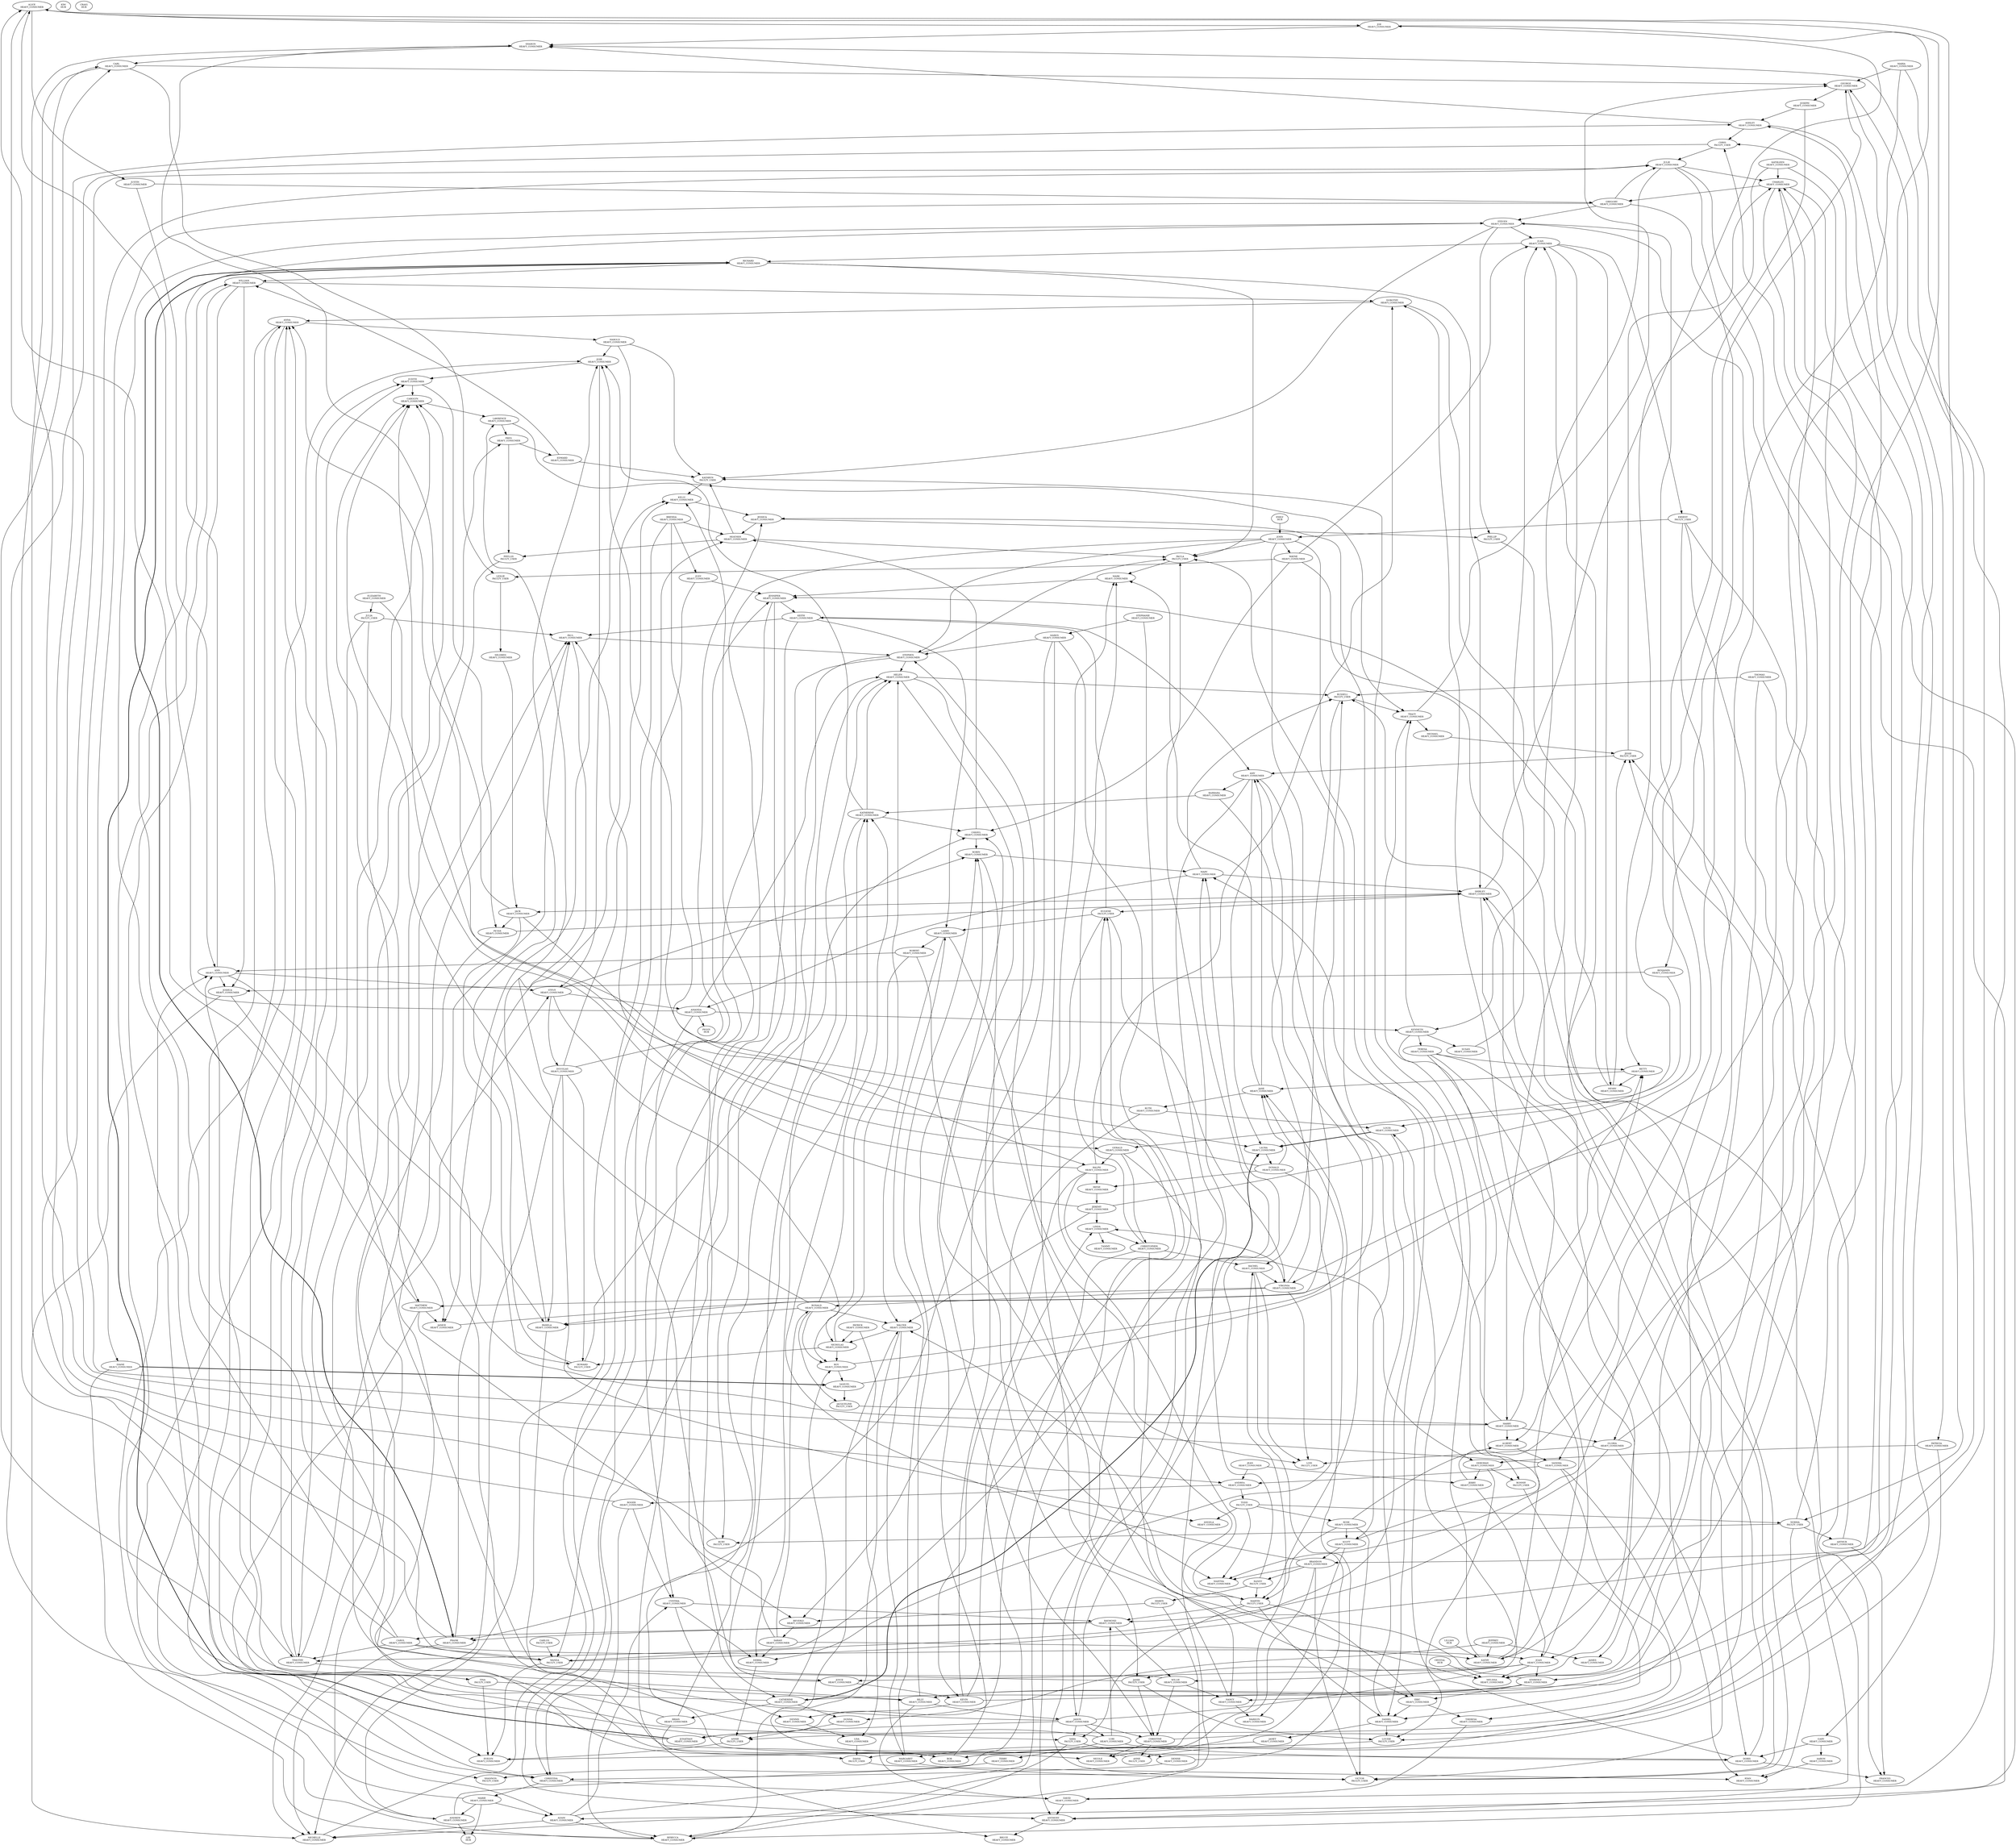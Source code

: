 // Template
digraph {
	overlap=scale
	"0xD366B85B43" [label="ALICE
HEAVY_CONSUMER" fontsize=8]
	"0xC0E2A622C1" [label="BOB
HEAVY_CONSUMER" fontsize=8]
	"0x0F51ECFBCD" [label="CAROL
HEAVY_CONSUMER" fontsize=8]
	"0x18C5C05C12" [label="JAMES
HEAVY_CONSUMER" fontsize=8]
	"0xE778B82B1A" [label="JOHN
HEAVY_CONSUMER" fontsize=8]
	"0x2A704B49C5" [label="ROBERT
HEAVY_CONSUMER" fontsize=8]
	"0x4780D26001" [label="MICHAEL
HEAVY_CONSUMER" fontsize=8]
	"0x734E40A264" [label="MARY
HEAVY_CONSUMER" fontsize=8]
	"0xADCCAB46E0" [label="WILLIAM
HEAVY_CONSUMER" fontsize=8]
	"0x2C80447B43" [label="DAVID
HEAVY_CONSUMER" fontsize=8]
	"0x684997ECF1" [label="RICHARD
HEAVY_CONSUMER" fontsize=8]
	"0x9D87033DCE" [label="CHARLES
HEAVY_CONSUMER" fontsize=8]
	"0xD525B446BB" [label="JOSEPH
HEAVY_CONSUMER" fontsize=8]
	"0x3F39F49FCE" [label="THOMAS
HEAVY_CONSUMER" fontsize=8]
	"0xFBB3C588C2" [label="PATRICIA
HEAVY_CONSUMER" fontsize=8]
	"0x6BF84F10E5" [label="CHRISTOPHER
HEAVY_CONSUMER" fontsize=8]
	"0x1A48470455" [label="LINDA
HEAVY_CONSUMER" fontsize=8]
	"0x1CD96813A0" [label="BARBARA
HEAVY_CONSUMER" fontsize=8]
	"0x7DF0B815D8" [label="DANIEL
HEAVY_CONSUMER" fontsize=8]
	"0xA2957E8740" [label="PAUL
HEAVY_CONSUMER" fontsize=8]
	"0x23705352C1" [label="MARK
HEAVY_CONSUMER" fontsize=8]
	"0xE0EED69661" [label="ELIZABETH
HEAVY_CONSUMER" fontsize=8]
	"0xCD774EEEA6" [label="DONALD
HEAVY_CONSUMER" fontsize=8]
	"0xA22B2DBB5C" [label="JENNIFER
HEAVY_CONSUMER" fontsize=8]
	"0xF182C236B1" [label="GEORGE
HEAVY_CONSUMER" fontsize=8]
	"0xBE207C77E1" [label="MARIA
HEAVY_CONSUMER" fontsize=8]
	"0xD23D9F93E2" [label="KENNETH
HEAVY_CONSUMER" fontsize=8]
	"0x1DD3CD52E9" [label="SUSAN
HEAVY_CONSUMER" fontsize=8]
	"0x73AE3304F2" [label="STEVEN
HEAVY_CONSUMER" fontsize=8]
	"0x8458A24F33" [label="EDWARD
HEAVY_CONSUMER" fontsize=8]
	"0x0A9A934122" [label="MARGARET
HEAVY_CONSUMER" fontsize=8]
	"0xA6DBD9EFA5" [label="BRIAN
HEAVY_CONSUMER" fontsize=8]
	"0x46488B9C3D" [label="RONALD
HEAVY_CONSUMER" fontsize=8]
	"0x00A2D30DE5" [label="DOROTHY
HEAVY_CONSUMER" fontsize=8]
	"0x180705AFD7" [label="ANTHONY
HEAVY_CONSUMER" fontsize=8]
	"0x1AA098FF9C" [label="LISA
HEAVY_CONSUMER" fontsize=8]
	"0x200824A4FE" [label="KEVIN
HEAVY_CONSUMER" fontsize=8]
	"0xDD2D5FF291" [label="NANCY
HEAVY_CONSUMER" fontsize=8]
	"0x63C9D028D6" [label="KAREN
HEAVY_CONSUMER" fontsize=8]
	"0xC93E71C8D7" [label="BETTY
HEAVY_CONSUMER" fontsize=8]
	"0x81D1F1768D" [label="HELEN
HEAVY_CONSUMER" fontsize=8]
	"0x54137FCB9A" [label="JASON
HEAVY_CONSUMER" fontsize=8]
	"0x7B23CBC8F7" [label="MATTHEW
HEAVY_CONSUMER" fontsize=8]
	"0xD39E8FE2EA" [label="GARY
HEAVY_CONSUMER" fontsize=8]
	"0xD7C555723F" [label="TIMOTHY
HEAVY_CONSUMER" fontsize=8]
	"0x77C21BC57E" [label="SANDRA
HEAVY_CONSUMER" fontsize=8]
	"0x533F4274F5" [label="JOSE
HEAVY_CONSUMER" fontsize=8]
	"0x812F6C76FC" [label="LARRY
HEAVY_CONSUMER" fontsize=8]
	"0xE0D4133463" [label="JEFFREY
HEAVY_CONSUMER" fontsize=8]
	"0x1D8774D358" [label="FRANK
HEAVY_CONSUMER" fontsize=8]
	"0x0AF130406C" [label="DONNA
HEAVY_CONSUMER" fontsize=8]
	"0xDB08DDC292" [label="RUTH
HEAVY_CONSUMER" fontsize=8]
	"0x68BCFCE4D8" [label="SCOTT
HEAVY_CONSUMER" fontsize=8]
	"0xB8F7F8839B" [label="ERIC
HEAVY_CONSUMER" fontsize=8]
	"0x6A34F9A61C" [label="STEPHEN
HEAVY_CONSUMER" fontsize=8]
	"0xFB3552EBF4" [label="ANDREW
HEAVY_CONSUMER" fontsize=8]
	"0xBDB6E0CAD8" [label="SHARON
HEAVY_CONSUMER" fontsize=8]
	"0xF8D8CEE994" [label="MICHELLE
HEAVY_CONSUMER" fontsize=8]
	"0x79A0DA139E" [label="LAURA
HEAVY_CONSUMER" fontsize=8]
	"0x60560C6BF2" [label="SARAH
HEAVY_CONSUMER" fontsize=8]
	"0x134CA5F82D" [label="KIMBERLY
HEAVY_CONSUMER" fontsize=8]
	"0x7F25856B4B" [label="DEBORAH
HEAVY_CONSUMER" fontsize=8]
	"0x11CB21C84B" [label="JESSICA
HEAVY_CONSUMER" fontsize=8]
	"0x810093060A" [label="RAYMOND
HEAVY_CONSUMER" fontsize=8]
	"0xABA527A541" [label="SHIRLEY
HEAVY_CONSUMER" fontsize=8]
	"0x70406C8061" [label="CYNTHIA
HEAVY_CONSUMER" fontsize=8]
	"0xF335FB9DD5" [label="ANGELA
HEAVY_CONSUMER" fontsize=8]
	"0xD42E296DC8" [label="MELISSA
HEAVY_CONSUMER" fontsize=8]
	"0x06D61CF1DC" [label="BRENDA
HEAVY_CONSUMER" fontsize=8]
	"0x3749A58D74" [label="AMY
HEAVY_CONSUMER" fontsize=8]
	"0x90F25F5E7B" [label="JERRY
HEAVY_CONSUMER" fontsize=8]
	"0x591F7271F5" [label="GREGORY
HEAVY_CONSUMER" fontsize=8]
	"0xF0B6F5AC29" [label="ANNA
HEAVY_CONSUMER" fontsize=8]
	"0xA76A3C0C75" [label="JOSHUA
HEAVY_CONSUMER" fontsize=8]
	"0xFA7386326D" [label="VIRGINIA
HEAVY_CONSUMER" fontsize=8]
	"0xFAFEE7D624" [label="REBECCA
HEAVY_CONSUMER" fontsize=8]
	"0x87FAA41FE7" [label="KATHLEEN
HEAVY_CONSUMER" fontsize=8]
	"0x4A24AF797F" [label="DENNIS
HEAVY_CONSUMER" fontsize=8]
	"0xDFD26354C1" [label="PAMELA
HEAVY_CONSUMER" fontsize=8]
	"0xC0ED0F0008" [label="MARTHA
HEAVY_CONSUMER" fontsize=8]
	"0x6ACB5635BF" [label="DEBRA
HEAVY_CONSUMER" fontsize=8]
	"0x261AB77A93" [label="AMANDA
HEAVY_CONSUMER" fontsize=8]
	"0x35C4290EAC" [label="WALTER
HEAVY_CONSUMER" fontsize=8]
	"0x801329EF0B" [label="STEPHANIE
HEAVY_CONSUMER" fontsize=8]
	"0xF3810D6C14" [label="WILLIE
HEAVY_CONSUMER" fontsize=8]
	"0x0DA23D0825" [label="PATRICK
HEAVY_CONSUMER" fontsize=8]
	"0xFEE5EC406C" [label="TERRY
HEAVY_CONSUMER" fontsize=8]
	"0x59EE00AFD9" [label="CAROLYN
HEAVY_CONSUMER" fontsize=8]
	"0x6FACD464DA" [label="PETER
HEAVY_CONSUMER" fontsize=8]
	"0x83C3767A6D" [label="CHRISTINE
HEAVY_CONSUMER" fontsize=8]
	"0x60007B8FD4" [label="MARIE
HEAVY_CONSUMER" fontsize=8]
	"0x0962A6361E" [label="JANET
HEAVY_CONSUMER" fontsize=8]
	"0xC1DEF28678" [label="FRANCES
HEAVY_CONSUMER" fontsize=8]
	"0x879CED287A" [label="CATHERINE
HEAVY_CONSUMER" fontsize=8]
	"0x6C4E7F1288" [label="HAROLD
HEAVY_CONSUMER" fontsize=8]
	"0x7C599109DE" [label="HENRY
HEAVY_CONSUMER" fontsize=8]
	"0x47A8B02DD8" [label="DOUGLAS
HEAVY_CONSUMER" fontsize=8]
	"0xB14BACA4F6" [label="JOYCE
HEAVY_CONSUMER" fontsize=8]
	"0xED36AEBC68" [label="ANN
HEAVY_CONSUMER" fontsize=8]
	"0xA3228C136F" [label="DIANE
HEAVY_CONSUMER" fontsize=8]
	"0x97D3F4DB84" [label="JEAN
HEAVY_CONSUMER" fontsize=8]
	"0x0A7DEFC4B0" [label="JULIE
HEAVY_CONSUMER" fontsize=8]
	"0xA2B5393F55" [label="CARL
HEAVY_CONSUMER" fontsize=8]
	"0xDB11777009" [label="KELLY
HEAVY_CONSUMER" fontsize=8]
	"0x9613C873DD" [label="HEATHER
HEAVY_CONSUMER" fontsize=8]
	"0x70A36DAB0B" [label="ARTHUR
HEAVY_CONSUMER" fontsize=8]
	"0x2ABA35324E" [label="TERESA
HEAVY_CONSUMER" fontsize=8]
	"0xF8C279298E" [label="GLORIA
HEAVY_CONSUMER" fontsize=8]
	"0x234AC55DFF" [label="DORIS
HEAVY_CONSUMER" fontsize=8]
	"0x8CD495403D" [label="RYAN
HEAVY_CONSUMER" fontsize=8]
	"0x0689B12C2A" [label="JOE
HEAVY_CONSUMER" fontsize=8]
	"0xE4540D452A" [label="ROGER
HEAVY_CONSUMER" fontsize=8]
	"0x5DB5413BB3" [label="EVELYN
HEAVY_CONSUMER" fontsize=8]
	"0x72486E7B2B" [label="JUAN
HEAVY_CONSUMER" fontsize=8]
	"0xFE137C8F7B" [label="ASHLEY
HEAVY_CONSUMER" fontsize=8]
	"0x74519EB4BC" [label="JACK
HEAVY_CONSUMER" fontsize=8]
	"0xD07F17F7F4" [label="CHERYL
HEAVY_CONSUMER" fontsize=8]
	"0x16C09BB6C3" [label="ALBERT
HEAVY_CONSUMER" fontsize=8]
	"0x4E10F23568" [label="JOAN
HEAVY_CONSUMER" fontsize=8]
	"0x53D217E116" [label="MILDRED
HEAVY_CONSUMER" fontsize=8]
	"0x26517837AD" [label="KATHERINE
HEAVY_CONSUMER" fontsize=8]
	"0x72066D4A2F" [label="JUSTIN
HEAVY_CONSUMER" fontsize=8]
	"0x2703D50C82" [label="JONATHAN
HEAVY_CONSUMER" fontsize=8]
	"0x8C9DAFE8F7" [label="GERALD
HEAVY_CONSUMER" fontsize=8]
	"0x02C1DE8CC9" [label="KEITH
HEAVY_CONSUMER" fontsize=8]
	"0x4789DF9BD5" [label="SAMUEL
HEAVY_CONSUMER" fontsize=8]
	"0xF51A9EC9E9" [label="JUDITH
HEAVY_CONSUMER" fontsize=8]
	"0xF5CA8B55BF" [label="ROSE
HEAVY_CONSUMER" fontsize=8]
	"0x40184B5ADB" [label="JANICE
HEAVY_CONSUMER" fontsize=8]
	"0x54EC016F7B" [label="LAWRENCE
HEAVY_CONSUMER" fontsize=8]
	"0xF6C200FF6F" [label="RALPH
HEAVY_CONSUMER" fontsize=8]
	"0x2BD1FBAD09" [label="NICOLE
HEAVY_CONSUMER" fontsize=8]
	"0x741942DCC0" [label="JUDY
HEAVY_CONSUMER" fontsize=8]
	"0xE328E6CA3E" [label="NICHOLAS
HEAVY_CONSUMER" fontsize=8]
	"0xD87175E115" [label="CHRISTINA
HEAVY_CONSUMER" fontsize=8]
	"0xDBE93FC33B" [label="ROY
HEAVY_CONSUMER" fontsize=8]
	"0x85AE79A389" [label="KATHY
HEAVY_CONSUMER" fontsize=8]
	"0x2E7FF8F769" [label="THERESA
HEAVY_CONSUMER" fontsize=8]
	"0x25420254BD" [label="BENJAMIN
HEAVY_CONSUMER" fontsize=8]
	"0x6A296B1970" [label="BEVERLY
HEAVY_CONSUMER" fontsize=8]
	"0x71392D3EF9" [label="DENISE
HEAVY_CONSUMER" fontsize=8]
	"0xDA76A2A190" [label="BRUCE
HEAVY_CONSUMER" fontsize=8]
	"0x1944521D7F" [label="BRANDON
HEAVY_CONSUMER" fontsize=8]
	"0x04DF5E4875" [label="ADAM
HEAVY_CONSUMER" fontsize=8]
	"0x0AF37B866F" [label="TAMMY
HEAVY_CONSUMER" fontsize=8]
	"0x0BC40AB36C" [label="IRENE
HEAVY_CONSUMER" fontsize=8]
	"0x3F5A61E01A" [label="FRED
HEAVY_CONSUMER" fontsize=8]
	"0x46EB05DCE9" [label="BILLY
HEAVY_CONSUMER" fontsize=8]
	"0x9EF1DDDC80" [label="HARRY
HEAVY_CONSUMER" fontsize=8]
	"0x0FEC2F5B79" [label="JANE
HEAVY_CONSUMER" fontsize=8]
	"0xA2526D55B2" [label="WAYNE
HEAVY_CONSUMER" fontsize=8]
	"0xC16ADC7CC0" [label="LOUIS
HEAVY_CONSUMER" fontsize=8]
	"0xFBAC964946" [label="LORI
HEAVY_CONSUMER" fontsize=8]
	"0xCB3826EA0A" [label="STEVE
HEAVY_CONSUMER" fontsize=8]
	"0xAE249EDE31" [label="TRACY
HEAVY_CONSUMER" fontsize=8]
	"0x42CCCA5219" [label="JEREMY
HEAVY_CONSUMER" fontsize=8]
	"0xF66C99D6CB" [label="RACHEL
HEAVY_CONSUMER" fontsize=8]
	"0x7C01D309FC" [label="ANDREA
HEAVY_CONSUMER" fontsize=8]
	"0x0DDDAF15C1" [label="AARON
HEAVY_CONSUMER" fontsize=8]
	"0x56A38682A0" [label="MARILYN
HEAVY_CONSUMER" fontsize=8]
	"0xFE2E6BCC16" [label="ROBIN
HEAVY_CONSUMER" fontsize=8]
	"0x1BA1B25FFA" [label="RANDY
FAULTY_USER" fontsize=8]
	"0x6E5CCBAC90" [label="LESLIE
FAULTY_USER" fontsize=8]
	"0xB929381986" [label="KATHRYN
FAULTY_USER" fontsize=8]
	"0xF78DA9F830" [label="EUGENE
FAULTY_USER" fontsize=8]
	"0xE2A8C07611" [label="HOWARD
FAULTY_USER" fontsize=8]
	"0x9E353CD9D6" [label="CARLOS
FAULTY_USER" fontsize=8]
	"0xC834714162" [label="SARA
FAULTY_USER" fontsize=8]
	"0xADF8DAF431" [label="LOUISE
FAULTY_USER" fontsize=8]
	"0xFB555CF532" [label="JACQUELINE
FAULTY_USER" fontsize=8]
	"0x531E07AB38" [label="ANNE
FAULTY_USER" fontsize=8]
	"0x214C865EEE" [label="WANDA
FAULTY_USER" fontsize=8]
	"0xE77C7FB427" [label="RUSSELL
FAULTY_USER" fontsize=8]
	"0x87A547557A" [label="SHAWN
FAULTY_USER" fontsize=8]
	"0xE19AFDB39D" [label="VICTOR
FAULTY_USER" fontsize=8]
	"0x9D8B8A9062" [label="JULIA
FAULTY_USER" fontsize=8]
	"0x889435E9DE" [label="BONNIE
FAULTY_USER" fontsize=8]
	"0x0C8366705A" [label="RUBY
FAULTY_USER" fontsize=8]
	"0x8B55B63B5D" [label="CHRIS
FAULTY_USER" fontsize=8]
	"0xCDE058FAFE" [label="TINA
FAULTY_USER" fontsize=8]
	"0x81F8715603" [label="LOIS
FAULTY_USER" fontsize=8]
	"0x46B1E16ED2" [label="PHYLLIS
FAULTY_USER" fontsize=8]
	"0xDB56EE5822" [label="JAMIE
FAULTY_USER" fontsize=8]
	"0x1B91B313E1" [label="NORMA
FAULTY_USER" fontsize=8]
	"0xA17F16899B" [label="MARTIN
FAULTY_USER" fontsize=8]
	"0xB97C668EAD" [label="PAULA
FAULTY_USER" fontsize=8]
	"0x0C85EE8804" [label="JESSE
FAULTY_USER" fontsize=8]
	"0x55FE2ADA84" [label="DIANA
FAULTY_USER" fontsize=8]
	"0x43A542F3DD" [label="ANNIE
FAULTY_USER" fontsize=8]
	"0x644681EC5C" [label="SHANNON
FAULTY_USER" fontsize=8]
	"0xDCBBADDD2B" [label="ERNEST
FAULTY_USER" fontsize=8]
	"0x896159A979" [label="TODD
FAULTY_USER" fontsize=8]
	"0x5A0356D504" [label="PHILLIP
FAULTY_USER" fontsize=8]
	"0xCC6C8FB0D5" [label="LEE
HUB" fontsize=8]
	"0xF9CE15AE92" [label="LILLIAN
HUB" fontsize=8]
	"0x2A535A1D77" [label="PEGGY
HUB" fontsize=8]
	"0x4554DA21AC" [label="EMILY
HUB" fontsize=8]
	"0xE1FA8D60FB" [label="CRYSTAL
HUB" fontsize=8]
	"0x39BF449D58" [label="KIM
HUB" fontsize=8]
	"0xC2542A3254" [label="CRAIG
HUB" fontsize=8]
	"0xADCCAB46E0" -> "0x5DB5413BB3" [penwidth=1]
	"0x3749A58D74" -> "0x1CD96813A0" [penwidth=1]
	"0x134CA5F82D" -> "0xB8F7F8839B" [penwidth=1]
	"0x70406C8061" -> "0x810093060A" [penwidth=1]
	"0x47A8B02DD8" -> "0xF8D8CEE994" [penwidth=1]
	"0x46EB05DCE9" -> "0xFE2E6BCC16" [penwidth=1]
	"0x16C09BB6C3" -> "0x77C21BC57E" [penwidth=1]
	"0x8C9DAFE8F7" -> "0xF6C200FF6F" [penwidth=1]
	"0x60007B8FD4" -> "0xA2957E8740" [penwidth=1]
	"0x23705352C1" -> "0xA22B2DBB5C" [penwidth=1]
	"0x83C3767A6D" -> "0x2BD1FBAD09" [penwidth=1]
	"0x6A34F9A61C" -> "0x81D1F1768D" [penwidth=1]
	"0x261AB77A93" -> "0x81D1F1768D" [penwidth=1]
	"0xE77C7FB427" -> "0xAE249EDE31" [penwidth=1]
	"0xFA7386326D" -> "0x7B23CBC8F7" [penwidth=1]
	"0x0BC40AB36C" -> "0x42CCCA5219" [penwidth=1]
	"0x72486E7B2B" -> "0x9EF1DDDC80" [penwidth=1]
	"0x2ABA35324E" -> "0xC93E71C8D7" [penwidth=1]
	"0x1AA098FF9C" -> "0x55FE2ADA84" [penwidth=1]
	"0x0962A6361E" -> "0x0A9A934122" [penwidth=1]
	"0xFAFEE7D624" -> "0x533F4274F5" [penwidth=1]
	"0x4789DF9BD5" -> "0xFB555CF532" [penwidth=1]
	"0xDCBBADDD2B" -> "0xE778B82B1A" [penwidth=1]
	"0x0A7DEFC4B0" -> "0x16C09BB6C3" [penwidth=1]
	"0x1944521D7F" -> "0xC0ED0F0008" [penwidth=1]
	"0x72486E7B2B" -> "0xDCBBADDD2B" [penwidth=1]
	"0x42CCCA5219" -> "0xF182C236B1" [penwidth=1]
	"0xBDB6E0CAD8" -> "0xA2B5393F55" [penwidth=1]
	"0xDCBBADDD2B" -> "0x18C5C05C12" [penwidth=1]
	"0xCD774EEEA6" -> "0x0BC40AB36C" [penwidth=1]
	"0xF78DA9F830" -> "0x02C1DE8CC9" [penwidth=1]
	"0xCD774EEEA6" -> "0x0FEC2F5B79" [penwidth=1]
	"0xFAFEE7D624" -> "0x734E40A264" [penwidth=1]
	"0x7DF0B815D8" -> "0xADF8DAF431" [penwidth=1]
	"0xB97C668EAD" -> "0x23705352C1" [penwidth=1]
	"0x6E5CCBAC90" -> "0x53D217E116" [penwidth=1]
	"0xE4540D452A" -> "0x70406C8061" [penwidth=1]
	"0x896159A979" -> "0x1B91B313E1" [penwidth=1]
	"0x1A48470455" -> "0x0AF37B866F" [penwidth=1]
	"0x0A9A934122" -> "0xE19AFDB39D" [penwidth=1]
	"0x1944521D7F" -> "0x1BA1B25FFA" [penwidth=1]
	"0x63C9D028D6" -> "0x6A34F9A61C" [penwidth=1]
	"0xA2526D55B2" -> "0x72486E7B2B" [penwidth=1]
	"0xF8C279298E" -> "0x810093060A" [penwidth=1]
	"0xD366B85B43" -> "0x72066D4A2F" [penwidth=1]
	"0xE19AFDB39D" -> "0xE77C7FB427" [penwidth=1]
	"0x261AB77A93" -> "0xD23D9F93E2" [penwidth=1]
	"0x0FEC2F5B79" -> "0xDB08DDC292" [penwidth=1]
	"0x46488B9C3D" -> "0xFB555CF532" [penwidth=1]
	"0xF8C279298E" -> "0x81F8715603" [penwidth=1]
	"0x74519EB4BC" -> "0xE2A8C07611" [penwidth=1]
	"0xDB08DDC292" -> "0xC16ADC7CC0" [penwidth=1]
	"0x9D87033DCE" -> "0x46EB05DCE9" [penwidth=1]
	"0xFE137C8F7B" -> "0x8B55B63B5D" [penwidth=1]
	"0x9EF1DDDC80" -> "0x59EE00AFD9" [penwidth=1]
	"0x2703D50C82" -> "0x684997ECF1" [penwidth=2]
	"0x6C4E7F1288" -> "0x533F4274F5" [penwidth=1]
	"0x684997ECF1" -> "0x1D8774D358" [penwidth=2]
	"0xB8F7F8839B" -> "0x2E7FF8F769" [penwidth=1]
	"0x02C1DE8CC9" -> "0x812F6C76FC" [penwidth=1]
	"0xF51A9EC9E9" -> "0x6FACD464DA" [penwidth=1]
	"0xFBB3C588C2" -> "0x7F25856B4B" [penwidth=1]
	"0x26517837AD" -> "0x533F4274F5" [penwidth=1]
	"0xA22B2DBB5C" -> "0xDA76A2A190" [penwidth=1]
	"0x1944521D7F" -> "0x26517837AD" [penwidth=1]
	"0x72066D4A2F" -> "0x591F7271F5" [penwidth=1]
	"0x1CD96813A0" -> "0xA17F16899B" [penwidth=1]
	"0xDB56EE5822" -> "0xADF8DAF431" [penwidth=1]
	"0xFE2E6BCC16" -> "0x734E40A264" [penwidth=1]
	"0x35C4290EAC" -> "0x0A9A934122" [penwidth=1]
	"0x4A24AF797F" -> "0x1AA098FF9C" [penwidth=1]
	"0x896159A979" -> "0xF5CA8B55BF" [penwidth=1]
	"0x26517837AD" -> "0xD07F17F7F4" [penwidth=1]
	"0xCDE058FAFE" -> "0x46EB05DCE9" [penwidth=1]
	"0x0DA23D0825" -> "0x1AA098FF9C" [penwidth=1]
	"0xFBAC964946" -> "0xFEE5EC406C" [penwidth=1]
	"0xD87175E115" -> "0x2C80447B43" [penwidth=1]
	"0xCD774EEEA6" -> "0x6ACB5635BF" [penwidth=1]
	"0xDD2D5FF291" -> "0x56A38682A0" [penwidth=1]
	"0x810093060A" -> "0x0F51ECFBCD" [penwidth=1]
	"0x7B23CBC8F7" -> "0xD87175E115" [penwidth=1]
	"0xFE2E6BCC16" -> "0xB8F7F8839B" [penwidth=1]
	"0xABA527A541" -> "0x0689B12C2A" [penwidth=1]
	"0x04DF5E4875" -> "0xF78DA9F830" [penwidth=1]
	"0x8C9DAFE8F7" -> "0x54137FCB9A" [penwidth=1]
	"0xD23D9F93E2" -> "0x2ABA35324E" [penwidth=1]
	"0x6A296B1970" -> "0x60560C6BF2" [penwidth=1]
	"0x134CA5F82D" -> "0xDD2D5FF291" [penwidth=1]
	"0xA2B5393F55" -> "0xD7C555723F" [penwidth=1]
	"0xA76A3C0C75" -> "0x40184B5ADB" [penwidth=1]
	"0x0F51ECFBCD" -> "0x73AE3304F2" [penwidth=1]
	"0xF5CA8B55BF" -> "0xA17F16899B" [penwidth=1]
	"0x0FEC2F5B79" -> "0x3749A58D74" [penwidth=1]
	"0xF66C99D6CB" -> "0x81F8715603" [penwidth=1]
	"0x4E10F23568" -> "0xB14BACA4F6" [penwidth=1]
	"0x4780D26001" -> "0x0C85EE8804" [penwidth=1]
	"0x7B23CBC8F7" -> "0x40184B5ADB" [penwidth=1]
	"0x3749A58D74" -> "0xD7C555723F" [penwidth=1]
	"0x46EB05DCE9" -> "0xBDB6E0CAD8" [penwidth=1]
	"0x801329EF0B" -> "0x63C9D028D6" [penwidth=1]
	"0xDB08DDC292" -> "0xC0ED0F0008" [penwidth=1]
	"0x77C21BC57E" -> "0x7C01D309FC" [penwidth=1]
	"0xCB3826EA0A" -> "0xE328E6CA3E" [penwidth=1]
	"0xABA527A541" -> "0xF78DA9F830" [penwidth=1]
	"0x741942DCC0" -> "0xA22B2DBB5C" [penwidth=1]
	"0xDCBBADDD2B" -> "0xC1DEF28678" [penwidth=1]
	"0xE0D4133463" -> "0x18C5C05C12" [penwidth=1]
	"0x54137FCB9A" -> "0x83C3767A6D" [penwidth=1]
	"0x06D61CF1DC" -> "0xF6C200FF6F" [penwidth=1]
	"0x46488B9C3D" -> "0x26517837AD" [penwidth=1]
	"0x200824A4FE" -> "0x4A24AF797F" [penwidth=1]
	"0x83C3767A6D" -> "0x8B55B63B5D" [penwidth=1]
	"0x734E40A264" -> "0xE77C7FB427" [penwidth=1]
	"0xF78DA9F830" -> "0xFA7386326D" [penwidth=1]
	"0xD366B85B43" -> "0x1B91B313E1" [penwidth=1]
	"0x2ABA35324E" -> "0x234AC55DFF" [penwidth=1]
	"0x60007B8FD4" -> "0x04DF5E4875" [penwidth=1]
	"0xFB3552EBF4" -> "0x1A48470455" [penwidth=1]
	"0xABA527A541" -> "0x74519EB4BC" [penwidth=1]
	"0x8458A24F33" -> "0xB929381986" [penwidth=1]
	"0x1A48470455" -> "0x6BF84F10E5" [penwidth=1]
	"0x26517837AD" -> "0x81D1F1768D" [penwidth=1]
	"0x134CA5F82D" -> "0x35C4290EAC" [penwidth=1]
	"0xF182C236B1" -> "0xD525B446BB" [penwidth=1]
	"0x1B91B313E1" -> "0x8CD495403D" [penwidth=1]
	"0x734E40A264" -> "0xABA527A541" [penwidth=1]
	"0xFA7386326D" -> "0x81F8715603" [penwidth=1]
	"0xFA7386326D" -> "0x46488B9C3D" [penwidth=1]
	"0xBE207C77E1" -> "0xF182C236B1" [penwidth=1]
	"0x77C21BC57E" -> "0x0A7DEFC4B0" [penwidth=1]
	"0x9613C873DD" -> "0x46B1E16ED2" [penwidth=1]
	"0xDCBBADDD2B" -> "0x531E07AB38" [penwidth=1]
	"0xF0B6F5AC29" -> "0xC834714162" [penwidth=1]
	"0x180705AFD7" -> "0xDA76A2A190" [penwidth=1]
	"0x0F51ECFBCD" -> "0x4E10F23568" [penwidth=1]
	"0xE778B82B1A" -> "0xDFD26354C1" [penwidth=1]
	"0x812F6C76FC" -> "0x35C4290EAC" [penwidth=1]
	"0x60560C6BF2" -> "0x6ACB5635BF" [penwidth=1]
	"0x0A7DEFC4B0" -> "0xD23D9F93E2" [penwidth=1]
	"0xF6C200FF6F" -> "0x00A2D30DE5" [penwidth=1]
	"0xF9CE15AE92" -> "0x85AE79A389" [penwidth=1]
	"0x2C80447B43" -> "0x180705AFD7" [penwidth=1]
	"0xD525B446BB" -> "0xC16ADC7CC0" [penwidth=1]
	"0xAE249EDE31" -> "0x4780D26001" [penwidth=1]
	"0x43A542F3DD" -> "0xED36AEBC68" [penwidth=1]
	"0x1944521D7F" -> "0xE19AFDB39D" [penwidth=1]
	"0x42CCCA5219" -> "0xA2957E8740" [penwidth=1]
	"0xE77C7FB427" -> "0xF66C99D6CB" [penwidth=1]
	"0x3F39F49FCE" -> "0xE77C7FB427" [penwidth=1]
	"0x46EB05DCE9" -> "0x2C80447B43" [penwidth=1]
	"0x6A34F9A61C" -> "0xB97C668EAD" [penwidth=1]
	"0x7F25856B4B" -> "0x889435E9DE" [penwidth=1]
	"0x9613C873DD" -> "0xB929381986" [penwidth=1]
	"0x46B1E16ED2" -> "0xF8D8CEE994" [penwidth=1]
	"0x214C865EEE" -> "0xADCCAB46E0" [penwidth=1]
	"0xA6DBD9EFA5" -> "0x26517837AD" [penwidth=1]
	"0xDBE93FC33B" -> "0x4789DF9BD5" [penwidth=1]
	"0x9EF1DDDC80" -> "0x734E40A264" [penwidth=1]
	"0xC16ADC7CC0" -> "0x79A0DA139E" [penwidth=2]
	"0x6BF84F10E5" -> "0x23705352C1" [penwidth=1]
	"0x54137FCB9A" -> "0xC16ADC7CC0" [penwidth=1]
	"0xD366B85B43" -> "0x0689B12C2A" [penwidth=1]
	"0x0DA23D0825" -> "0xE328E6CA3E" [penwidth=1]
	"0x04DF5E4875" -> "0xFAFEE7D624" [penwidth=1]
	"0x533F4274F5" -> "0xCB3826EA0A" [penwidth=1]
	"0xF8C279298E" -> "0xE19AFDB39D" [penwidth=1]
	"0xA17F16899B" -> "0xB8F7F8839B" [penwidth=1]
	"0x87FAA41FE7" -> "0xC93E71C8D7" [penwidth=1]
	"0x55FE2ADA84" -> "0x8CD495403D" [penwidth=1]
	"0xE0D4133463" -> "0x0AF130406C" [penwidth=1]
	"0xB8F7F8839B" -> "0x7DF0B815D8" [penwidth=1]
	"0x35C4290EAC" -> "0xC0E2A622C1" [penwidth=1]
	"0xE328E6CA3E" -> "0xDBE93FC33B" [penwidth=1]
	"0x1B91B313E1" -> "0xFE137C8F7B" [penwidth=1]
	"0xE328E6CA3E" -> "0xE2A8C07611" [penwidth=1]
	"0x734E40A264" -> "0x261AB77A93" [penwidth=1]
	"0x02C1DE8CC9" -> "0x214C865EEE" [penwidth=1]
	"0x533F4274F5" -> "0xF51A9EC9E9" [penwidth=1]
	"0xF3810D6C14" -> "0x83C3767A6D" [penwidth=1]
	"0x6C4E7F1288" -> "0x40184B5ADB" [penwidth=1]
	"0x879CED287A" -> "0xF0B6F5AC29" [penwidth=1]
	"0xA2526D55B2" -> "0xFAFEE7D624" [penwidth=1]
	"0xA2957E8740" -> "0xDFD26354C1" [penwidth=1]
	"0x0F51ECFBCD" -> "0xA2B5393F55" [penwidth=1]
	"0xE328E6CA3E" -> "0x81D1F1768D" [penwidth=1]
	"0x591F7271F5" -> "0xA3228C136F" [penwidth=1]
	"0xF8D8CEE994" -> "0xA22B2DBB5C" [penwidth=1]
	"0x11CB21C84B" -> "0x5A0356D504" [penwidth=1]
	"0xFBAC964946" -> "0x234AC55DFF" [penwidth=1]
	"0x71392D3EF9" -> "0xD87175E115" [penwidth=1]
	"0x6FACD464DA" -> "0xABA527A541" [penwidth=1]
	"0x8C9DAFE8F7" -> "0x6BF84F10E5" [penwidth=1]
	"0xDFD26354C1" -> "0x234AC55DFF" [penwidth=1]
	"0xFA7386326D" -> "0x1A48470455" [penwidth=1]
	"0xA17F16899B" -> "0x23705352C1" [penwidth=1]
	"0x9D87033DCE" -> "0xF8C279298E" [penwidth=1]
	"0x00A2D30DE5" -> "0xF0B6F5AC29" [penwidth=1]
	"0x1944521D7F" -> "0x55FE2ADA84" [penwidth=1]
	"0xADF8DAF431" -> "0xC0E2A622C1" [penwidth=1]
	"0xAE249EDE31" -> "0xF182C236B1" [penwidth=1]
	"0x7F25856B4B" -> "0xADF8DAF431" [penwidth=1]
	"0x0A7DEFC4B0" -> "0x9D87033DCE" [penwidth=1]
	"0x0FEC2F5B79" -> "0x23705352C1" [penwidth=1]
	"0xED36AEBC68" -> "0x73AE3304F2" [penwidth=1]
	"0x54137FCB9A" -> "0x2703D50C82" [penwidth=1]
	"0xA2526D55B2" -> "0x6E5CCBAC90" [penwidth=1]
	"0x85AE79A389" -> "0xABA527A541" [penwidth=1]
	"0xDD2D5FF291" -> "0xD07F17F7F4" [penwidth=1]
	"0xB929381986" -> "0xDB11777009" [penwidth=1]
	"0xD7C555723F" -> "0xF51A9EC9E9" [penwidth=1]
	"0x85AE79A389" -> "0xB929381986" [penwidth=1]
	"0xFBAC964946" -> "0x810093060A" [penwidth=1]
	"0x90F25F5E7B" -> "0x9D87033DCE" [penwidth=1]
	"0x59EE00AFD9" -> "0x54EC016F7B" [penwidth=1]
	"0xFEE5EC406C" -> "0x644681EC5C" [penwidth=1]
	"0xD23D9F93E2" -> "0xD42E296DC8" [penwidth=1]
	"0x6A34F9A61C" -> "0x0C8366705A" [penwidth=1]
	"0x7DF0B815D8" -> "0x0962A6361E" [penwidth=1]
	"0x812F6C76FC" -> "0x2A704B49C5" [penwidth=1]
	"0x72486E7B2B" -> "0x7C599109DE" [penwidth=1]
	"0xA6DBD9EFA5" -> "0x55FE2ADA84" [penwidth=1]
	"0xE778B82B1A" -> "0x7DF0B815D8" [penwidth=1]
	"0xE1FA8D60FB" -> "0xD42E296DC8" [penwidth=1]
	"0xFE137C8F7B" -> "0xBDB6E0CAD8" [penwidth=1]
	"0x134CA5F82D" -> "0x879CED287A" [penwidth=1]
	"0x54137FCB9A" -> "0xFBAC964946" [penwidth=1]
	"0xDBE93FC33B" -> "0x0FEC2F5B79" [penwidth=1]
	"0x3F39F49FCE" -> "0xD42E296DC8" [penwidth=1]
	"0xFB3552EBF4" -> "0xCC6C8FB0D5" [penwidth=1]
	"0x1B91B313E1" -> "0x0C8366705A" [penwidth=1]
	"0x4554DA21AC" -> "0xE778B82B1A" [penwidth=1]
	"0x0F51ECFBCD" -> "0xD7C555723F" [penwidth=1]
	"0xD39E8FE2EA" -> "0x234AC55DFF" [penwidth=1]
	"0xC834714162" -> "0x71392D3EF9" [penwidth=1]
	"0xF6C200FF6F" -> "0x0BC40AB36C" [penwidth=1]
	"0x06D61CF1DC" -> "0x9613C873DD" [penwidth=1]
	"0xF51A9EC9E9" -> "0x59EE00AFD9" [penwidth=1]
	"0x896159A979" -> "0xF335FB9DD5" [penwidth=1]
	"0xF66C99D6CB" -> "0x2BD1FBAD09" [penwidth=1]
	"0x02C1DE8CC9" -> "0x3749A58D74" [penwidth=1]
	"0xF78DA9F830" -> "0x1D8774D358" [penwidth=1]
	"0x46488B9C3D" -> "0xDFD26354C1" [penwidth=1]
	"0xA17F16899B" -> "0xC834714162" [penwidth=1]
	"0x6C4E7F1288" -> "0xB929381986" [penwidth=1]
	"0x2ABA35324E" -> "0x8CD495403D" [penwidth=1]
	"0x1BA1B25FFA" -> "0xB97C668EAD" [penwidth=1]
	"0x54EC016F7B" -> "0xAE249EDE31" [penwidth=1]
	"0x68BCFCE4D8" -> "0x56A38682A0" [penwidth=1]
	"0x68BCFCE4D8" -> "0x1944521D7F" [penwidth=1]
	"0x3749A58D74" -> "0x79A0DA139E" [penwidth=1]
	"0x1D8774D358" -> "0xDB11777009" [penwidth=1]
	"0x46488B9C3D" -> "0xDBE93FC33B" [penwidth=1]
	"0x0A9A934122" -> "0x812F6C76FC" [penwidth=1]
	"0xD23D9F93E2" -> "0x1DD3CD52E9" [penwidth=1]
	"0xF5CA8B55BF" -> "0x68BCFCE4D8" [penwidth=1]
	"0x234AC55DFF" -> "0xABA527A541" [penwidth=1]
	"0xD7C555723F" -> "0xF0B6F5AC29" [penwidth=1]
	"0x63C9D028D6" -> "0x6A296B1970" [penwidth=1]
	"0x87FAA41FE7" -> "0x77C21BC57E" [penwidth=1]
	"0x801329EF0B" -> "0xE19AFDB39D" [penwidth=1]
	"0x02C1DE8CC9" -> "0xA2957E8740" [penwidth=1]
	"0xE0EED69661" -> "0x79A0DA139E" [penwidth=1]
	"0xF182C236B1" -> "0xFBB3C588C2" [penwidth=1]
	"0x81D1F1768D" -> "0xA17F16899B" [penwidth=1]
	"0xA17F16899B" -> "0x7DF0B815D8" [penwidth=1]
	"0xA3228C136F" -> "0x4789DF9BD5" [penwidth=2]
	"0x7B23CBC8F7" -> "0x6A296B1970" [penwidth=1]
	"0x54137FCB9A" -> "0xC834714162" [penwidth=1]
	"0xADCCAB46E0" -> "0xA76A3C0C75" [penwidth=1]
	"0x77C21BC57E" -> "0x43A542F3DD" [penwidth=1]
	"0xDFD26354C1" -> "0x54EC016F7B" [penwidth=1]
	"0x26517837AD" -> "0x6ACB5635BF" [penwidth=1]
	"0x684997ECF1" -> "0xABA527A541" [penwidth=1]
	"0xFBAC964946" -> "0xA2957E8740" [penwidth=1]
	"0xC93E71C8D7" -> "0x0FEC2F5B79" [penwidth=1]
	"0xB14BACA4F6" -> "0x200824A4FE" [penwidth=1]
	"0x2A704B49C5" -> "0xD42E296DC8" [penwidth=1]
	"0x11CB21C84B" -> "0x9613C873DD" [penwidth=1]
	"0x0C8366705A" -> "0xBDB6E0CAD8" [penwidth=1]
	"0xF3810D6C14" -> "0xDB11777009" [penwidth=1]
	"0x46EB05DCE9" -> "0x54137FCB9A" [penwidth=1]
	"0x812F6C76FC" -> "0x81F8715603" [penwidth=1]
	"0xC16ADC7CC0" -> "0x214C865EEE" [penwidth=1]
	"0xBE207C77E1" -> "0x1944521D7F" [penwidth=1]
	"0xF6C200FF6F" -> "0x7F25856B4B" [penwidth=1]
	"0xC834714162" -> "0xFAFEE7D624" [penwidth=1]
	"0x3F5A61E01A" -> "0x46B1E16ED2" [penwidth=1]
	"0xD7C555723F" -> "0xCDE058FAFE" [penwidth=1]
	"0x81D1F1768D" -> "0xE77C7FB427" [penwidth=1]
	"0x9D87033DCE" -> "0x04DF5E4875" [penwidth=1]
	"0x7DF0B815D8" -> "0xB97C668EAD" [penwidth=1]
	"0x7B23CBC8F7" -> "0xD366B85B43" [penwidth=1]
	"0x1D8774D358" -> "0xF8D8CEE994" [penwidth=1]
	"0xA2526D55B2" -> "0xD07F17F7F4" [penwidth=1]
	"0x2ABA35324E" -> "0x889435E9DE" [penwidth=1]
	"0xF3810D6C14" -> "0xDD2D5FF291" [penwidth=1]
	"0x87A547557A" -> "0xF8D8CEE994" [penwidth=1]
	"0x234AC55DFF" -> "0x11CB21C84B" [penwidth=1]
	"0x0DDDAF15C1" -> "0x8CD495403D" [penwidth=1]
	"0x8B55B63B5D" -> "0x0A7DEFC4B0" [penwidth=1]
	"0x90F25F5E7B" -> "0x4E10F23568" [penwidth=1]
	"0xD366B85B43" -> "0x7C01D309FC" [penwidth=1]
	"0x87FAA41FE7" -> "0x9D87033DCE" [penwidth=1]
	"0xE0EED69661" -> "0x9D8B8A9062" [penwidth=1]
	"0xFA7386326D" -> "0x3749A58D74" [penwidth=1]
	"0x47A8B02DD8" -> "0xF335FB9DD5" [penwidth=1]
	"0x53D217E116" -> "0x74519EB4BC" [penwidth=1]
	"0x9D8B8A9062" -> "0xD7C555723F" [penwidth=1]
	"0x3F39F49FCE" -> "0x85AE79A389" [penwidth=1]
	"0x97D3F4DB84" -> "0x7C01D309FC" [penwidth=1]
	"0x04DF5E4875" -> "0xF8D8CEE994" [penwidth=1]
	"0x54EC016F7B" -> "0x3F5A61E01A" [penwidth=1]
	"0x70A36DAB0B" -> "0xC1DEF28678" [penwidth=1]
	"0xC0E2A622C1" -> "0xFE2E6BCC16" [penwidth=1]
	"0x81D1F1768D" -> "0x2BD1FBAD09" [penwidth=1]
	"0x0689B12C2A" -> "0xFA7386326D" [penwidth=1]
	"0x684997ECF1" -> "0xADCCAB46E0" [penwidth=1]
	"0x591F7271F5" -> "0x73AE3304F2" [penwidth=1]
	"0xBE207C77E1" -> "0x25420254BD" [penwidth=1]
	"0xA76A3C0C75" -> "0xF8D8CEE994" [penwidth=1]
	"0x60560C6BF2" -> "0x85AE79A389" [penwidth=1]
	"0x6BF84F10E5" -> "0x2703D50C82" [penwidth=1]
	"0x77C21BC57E" -> "0x2E7FF8F769" [penwidth=1]
	"0xCDE058FAFE" -> "0x5DB5413BB3" [penwidth=1]
	"0x46EB05DCE9" -> "0xA2B5393F55" [penwidth=1]
	"0x42CCCA5219" -> "0x1A48470455" [penwidth=1]
	"0x85AE79A389" -> "0xAE249EDE31" [penwidth=1]
	"0x591F7271F5" -> "0x0A7DEFC4B0" [penwidth=1]
	"0x2A704B49C5" -> "0xED36AEBC68" [penwidth=1]
	"0xB14BACA4F6" -> "0x81D1F1768D" [penwidth=1]
	"0xA17F16899B" -> "0x810093060A" [penwidth=1]
	"0x00A2D30DE5" -> "0x180705AFD7" [penwidth=1]
	"0xD87175E115" -> "0x60007B8FD4" [penwidth=1]
	"0x3749A58D74" -> "0x68BCFCE4D8" [penwidth=1]
	"0x70A36DAB0B" -> "0x0C85EE8804" [penwidth=1]
	"0xA2B5393F55" -> "0x6E5CCBAC90" [penwidth=1]
	"0x214C865EEE" -> "0x9D87033DCE" [penwidth=1]
	"0x04DF5E4875" -> "0x70406C8061" [penwidth=1]
	"0x261AB77A93" -> "0xD366B85B43" [penwidth=1]
	"0x6FACD464DA" -> "0xB14BACA4F6" [penwidth=1]
	"0xF6C200FF6F" -> "0x59EE00AFD9" [penwidth=1]
	"0x879CED287A" -> "0x79A0DA139E" [penwidth=2]
	"0x73AE3304F2" -> "0x72486E7B2B" [penwidth=1]
	"0x63C9D028D6" -> "0x180705AFD7" [penwidth=1]
	"0x2703D50C82" -> "0xF0B6F5AC29" [penwidth=1]
	"0x7C599109DE" -> "0xA22B2DBB5C" [penwidth=1]
	"0x72486E7B2B" -> "0x684997ECF1" [penwidth=1]
	"0xD23D9F93E2" -> "0xAE249EDE31" [penwidth=1]
	"0xE778B82B1A" -> "0xB97C668EAD" [penwidth=1]
	"0x60560C6BF2" -> "0x9613C873DD" [penwidth=1]
	"0x9E353CD9D6" -> "0x214C865EEE" [penwidth=1]
	"0x1BA1B25FFA" -> "0xA17F16899B" [penwidth=1]
	"0x73AE3304F2" -> "0x5A0356D504" [penwidth=1]
	"0xF66C99D6CB" -> "0xFA7386326D" [penwidth=1]
	"0x234AC55DFF" -> "0xC1DEF28678" [penwidth=1]
	"0xFBB3C588C2" -> "0xD39E8FE2EA" [penwidth=1]
	"0x72066D4A2F" -> "0xED36AEBC68" [penwidth=1]
	"0x0A7DEFC4B0" -> "0x180705AFD7" [penwidth=1]
	"0xD39E8FE2EA" -> "0x0DDDAF15C1" [penwidth=1]
	"0x0AF130406C" -> "0x43A542F3DD" [penwidth=1]
	"0xA6DBD9EFA5" -> "0xED36AEBC68" [penwidth=1]
	"0x6ACB5635BF" -> "0x43A542F3DD" [penwidth=1]
	"0x74519EB4BC" -> "0x8C9DAFE8F7" [penwidth=1]
	"0xD42E296DC8" -> "0x0C85EE8804" [penwidth=1]
	"0x79A0DA139E" -> "0xCD774EEEA6" [penwidth=1]
	"0x8458A24F33" -> "0xADCCAB46E0" [penwidth=1]
	"0xF6C200FF6F" -> "0x200824A4FE" [penwidth=1]
	"0x97D3F4DB84" -> "0x90F25F5E7B" [penwidth=1]
	"0xDB08DDC292" -> "0x533F4274F5" [penwidth=1]
	"0xD7C555723F" -> "0xCB3826EA0A" [penwidth=1]
	"0x889435E9DE" -> "0x7DF0B815D8" [penwidth=1]
	"0x8B55B63B5D" -> "0x644681EC5C" [penwidth=1]
	"0xA3228C136F" -> "0xFAFEE7D624" [penwidth=1]
	"0x06D61CF1DC" -> "0x741942DCC0" [penwidth=1]
	"0x35C4290EAC" -> "0xE328E6CA3E" [penwidth=1]
	"0x1DD3CD52E9" -> "0x72486E7B2B" [penwidth=1]
	"0x54137FCB9A" -> "0xA2957E8740" [penwidth=1]
	"0xD525B446BB" -> "0xFE137C8F7B" [penwidth=1]
	"0x6A34F9A61C" -> "0xD87175E115" [penwidth=1]
	"0xE4540D452A" -> "0xFE137C8F7B" [penwidth=1]
	"0xED36AEBC68" -> "0xA76A3C0C75" [penwidth=1]
	"0x74519EB4BC" -> "0x6FACD464DA" [penwidth=1]
	"0x4E10F23568" -> "0x134CA5F82D" [penwidth=1]
	"0x591F7271F5" -> "0x134CA5F82D" [penwidth=1]
	"0x73AE3304F2" -> "0xC0ED0F0008" [penwidth=1]
	"0x1CD96813A0" -> "0x26517837AD" [penwidth=1]
	"0x0F51ECFBCD" -> "0x214C865EEE" [penwidth=1]
	"0xFE137C8F7B" -> "0xADF8DAF431" [penwidth=1]
	"0xFAFEE7D624" -> "0x35C4290EAC" [penwidth=1]
	"0x879CED287A" -> "0x0AF130406C" [penwidth=1]
	"0x531E07AB38" -> "0x3F5A61E01A" [penwidth=1]
	"0x25420254BD" -> "0xA76A3C0C75" [penwidth=1]
	"0xC0E2A622C1" -> "0x8B55B63B5D" [penwidth=1]
	"0x46488B9C3D" -> "0x59EE00AFD9" [penwidth=1]
	"0x73AE3304F2" -> "0xB929381986" [penwidth=1]
	"0xCB3826EA0A" -> "0x47A8B02DD8" [penwidth=1]
	"0xA2957E8740" -> "0x6A34F9A61C" [penwidth=1]
	"0x2A704B49C5" -> "0xDBE93FC33B" [penwidth=1]
	"0xE2A8C07611" -> "0xD07F17F7F4" [penwidth=1]
	"0x83C3767A6D" -> "0x531E07AB38" [penwidth=1]
	"0x60007B8FD4" -> "0xCC6C8FB0D5" [penwidth=1]
	"0xF5CA8B55BF" -> "0x16C09BB6C3" [penwidth=1]
	"0xADCCAB46E0" -> "0xD87175E115" [penwidth=1]
	"0x43A542F3DD" -> "0x5DB5413BB3" [penwidth=1]
	"0x9EF1DDDC80" -> "0xC93E71C8D7" [penwidth=1]
	"0x0C85EE8804" -> "0x3749A58D74" [penwidth=1]
	"0x1B91B313E1" -> "0x70A36DAB0B" [penwidth=1]
	"0x2C80447B43" -> "0xF182C236B1" [penwidth=1]
	"0x741942DCC0" -> "0x180705AFD7" [penwidth=1]
	"0x4E10F23568" -> "0xF3810D6C14" [penwidth=1]
	"0x261AB77A93" -> "0x70406C8061" [penwidth=1]
	"0x81D1F1768D" -> "0x83C3767A6D" [penwidth=1]
	"0x9D8B8A9062" -> "0xA2957E8740" [penwidth=1]
	"0x879CED287A" -> "0xA6DBD9EFA5" [penwidth=1]
	"0xFB3552EBF4" -> "0xF51A9EC9E9" [penwidth=1]
	"0xE778B82B1A" -> "0x879CED287A" [penwidth=1]
	"0x1D8774D358" -> "0x0A7DEFC4B0" [penwidth=1]
	"0x70406C8061" -> "0x4A24AF797F" [penwidth=1]
	"0xD07F17F7F4" -> "0xFE2E6BCC16" [penwidth=1]
	"0x47A8B02DD8" -> "0xE2A8C07611" [penwidth=1]
	"0x5A0356D504" -> "0xE19AFDB39D" [penwidth=1]
	"0x0689B12C2A" -> "0xBDB6E0CAD8" [penwidth=1]
	"0x214C865EEE" -> "0x5DB5413BB3" [penwidth=1]
	"0xA22B2DBB5C" -> "0x02C1DE8CC9" [penwidth=1]
	"0x9613C873DD" -> "0xB97C668EAD" [penwidth=1]
	"0x74519EB4BC" -> "0xBDB6E0CAD8" [penwidth=1]
	"0xE2A8C07611" -> "0x533F4274F5" [penwidth=1]
	"0xF78DA9F830" -> "0x812F6C76FC" [penwidth=1]
	"0x7F25856B4B" -> "0x90F25F5E7B" [penwidth=1]
	"0x1BA1B25FFA" -> "0x87A547557A" [penwidth=1]
	"0x200824A4FE" -> "0x72486E7B2B" [penwidth=1]
	"0xDB56EE5822" -> "0x59EE00AFD9" [penwidth=1]
	"0x9EF1DDDC80" -> "0x16C09BB6C3" [penwidth=1]
	"0xA22B2DBB5C" -> "0xD87175E115" [penwidth=1]
	"0x6BF84F10E5" -> "0xF66C99D6CB" [penwidth=1]
	"0x810093060A" -> "0xF3810D6C14" [penwidth=1]
	"0xC0E2A622C1" -> "0x59EE00AFD9" [penwidth=1]
	"0x5DB5413BB3" -> "0xF66C99D6CB" [penwidth=1]
	"0xE0D4133463" -> "0x85AE79A389" [penwidth=1]
	"0x63C9D028D6" -> "0xDB56EE5822" [penwidth=1]
	"0x4E10F23568" -> "0x00A2D30DE5" [penwidth=1]
	"0x4789DF9BD5" -> "0x73AE3304F2" [penwidth=1]
	"0xABA527A541" -> "0x4E10F23568" [penwidth=1]
	"0x47A8B02DD8" -> "0xDB11777009" [penwidth=1]
	"0xE778B82B1A" -> "0x6A34F9A61C" [penwidth=1]
	"0xF0B6F5AC29" -> "0x04DF5E4875" [penwidth=1]
	"0x4E10F23568" -> "0xDB56EE5822" [penwidth=1]
	"0xCD774EEEA6" -> "0xF0B6F5AC29" [penwidth=1]
	"0x200824A4FE" -> "0x6A34F9A61C" [penwidth=1]
	"0x7C01D309FC" -> "0xE4540D452A" [penwidth=1]
	"0x9D8B8A9062" -> "0x7B23CBC8F7" [penwidth=1]
	"0xED36AEBC68" -> "0xCB3826EA0A" [penwidth=1]
	"0x42CCCA5219" -> "0x35C4290EAC" [penwidth=1]
	"0x68BCFCE4D8" -> "0xC93E71C8D7" [penwidth=1]
	"0x87A547557A" -> "0x6A296B1970" [penwidth=1]
	"0x810093060A" -> "0x1D8774D358" [penwidth=1]
	"0x0C85EE8804" -> "0x9D87033DCE" [penwidth=1]
	"0x54137FCB9A" -> "0x734E40A264" [penwidth=1]
	"0xCB3826EA0A" -> "0xFE2E6BCC16" [penwidth=1]
	"0x896159A979" -> "0xC0ED0F0008" [penwidth=1]
	"0x7C01D309FC" -> "0x896159A979" [penwidth=1]
	"0xF0B6F5AC29" -> "0x6C4E7F1288" [penwidth=1]
	"0x2E7FF8F769" -> "0x2C80447B43" [penwidth=1]
	"0x3F5A61E01A" -> "0x8458A24F33" [penwidth=1]
	"0x261AB77A93" -> "0x2A535A1D77" [penwidth=1]
	"0xDB56EE5822" -> "0x83C3767A6D" [penwidth=1]
	"0xF8C279298E" -> "0xD366B85B43" [penwidth=1]
	"0xE778B82B1A" -> "0xA2526D55B2" [penwidth=1]
	"0xE4540D452A" -> "0xFAFEE7D624" [penwidth=1]
	"0xA2B5393F55" -> "0xF182C236B1" [penwidth=1]
	"0x46488B9C3D" -> "0x35C4290EAC" [penwidth=1]
	"0x9D87033DCE" -> "0x591F7271F5" [penwidth=1]
	"0xCB3826EA0A" -> "0x261AB77A93" [penwidth=1]
	"0xADCCAB46E0" -> "0x00A2D30DE5" [penwidth=1]
	"0x60007B8FD4" -> "0xFB3552EBF4" [penwidth=1]
	"0x684997ECF1" -> "0xB97C668EAD" [penwidth=1]
	"0xC93E71C8D7" -> "0x7C599109DE" [penwidth=1]
	"0xFB555CF532" -> "0x9EF1DDDC80" [penwidth=1]
	"0x40184B5ADB" -> "0xE77C7FB427" [penwidth=1]
	"0x879CED287A" -> "0xDBE93FC33B" [penwidth=1]
	"0x06D61CF1DC" -> "0xFB3552EBF4" [penwidth=1]
	"0x6BF84F10E5" -> "0xDD2D5FF291" [penwidth=1]
	"0x70406C8061" -> "0x6ACB5635BF" [penwidth=1]
	"0x4E10F23568" -> "0xD42E296DC8" [penwidth=1]
	"0xED36AEBC68" -> "0xDFD26354C1" [penwidth=1]
	"0x25420254BD" -> "0x8C9DAFE8F7" [penwidth=1]
	"0xF5CA8B55BF" -> "0xE19AFDB39D" [penwidth=1]
	"0x60560C6BF2" -> "0x46488B9C3D" [penwidth=1]
	"0x9EF1DDDC80" -> "0xF8C279298E" [penwidth=1]
	"0x200824A4FE" -> "0xF78DA9F830" [penwidth=1]
	"0x71392D3EF9" -> "0x0FEC2F5B79" [penwidth=1]
	"0x7C599109DE" -> "0x0C85EE8804" [penwidth=1]
	"0xDB11777009" -> "0x11CB21C84B" [penwidth=1]
	"0xD07F17F7F4" -> "0x9613C873DD" [penwidth=1]
	"0x47A8B02DD8" -> "0x11CB21C84B" [penwidth=1]
}
